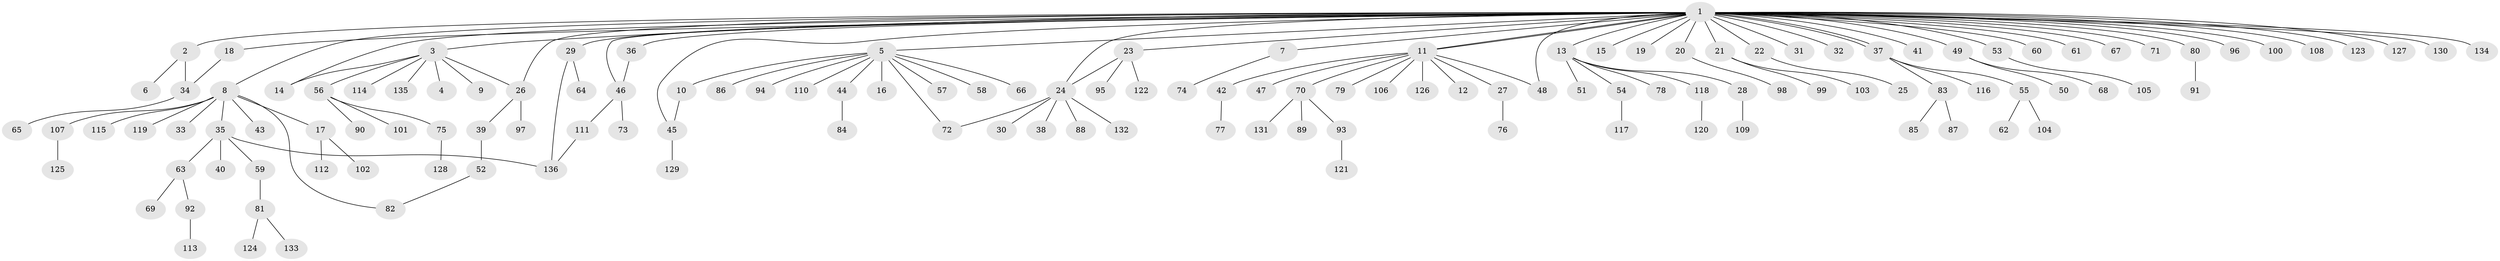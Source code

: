 // Generated by graph-tools (version 1.1) at 2025/48/03/09/25 04:48:04]
// undirected, 136 vertices, 148 edges
graph export_dot {
graph [start="1"]
  node [color=gray90,style=filled];
  1;
  2;
  3;
  4;
  5;
  6;
  7;
  8;
  9;
  10;
  11;
  12;
  13;
  14;
  15;
  16;
  17;
  18;
  19;
  20;
  21;
  22;
  23;
  24;
  25;
  26;
  27;
  28;
  29;
  30;
  31;
  32;
  33;
  34;
  35;
  36;
  37;
  38;
  39;
  40;
  41;
  42;
  43;
  44;
  45;
  46;
  47;
  48;
  49;
  50;
  51;
  52;
  53;
  54;
  55;
  56;
  57;
  58;
  59;
  60;
  61;
  62;
  63;
  64;
  65;
  66;
  67;
  68;
  69;
  70;
  71;
  72;
  73;
  74;
  75;
  76;
  77;
  78;
  79;
  80;
  81;
  82;
  83;
  84;
  85;
  86;
  87;
  88;
  89;
  90;
  91;
  92;
  93;
  94;
  95;
  96;
  97;
  98;
  99;
  100;
  101;
  102;
  103;
  104;
  105;
  106;
  107;
  108;
  109;
  110;
  111;
  112;
  113;
  114;
  115;
  116;
  117;
  118;
  119;
  120;
  121;
  122;
  123;
  124;
  125;
  126;
  127;
  128;
  129;
  130;
  131;
  132;
  133;
  134;
  135;
  136;
  1 -- 2;
  1 -- 3;
  1 -- 5;
  1 -- 7;
  1 -- 8;
  1 -- 11;
  1 -- 11;
  1 -- 13;
  1 -- 14;
  1 -- 15;
  1 -- 18;
  1 -- 19;
  1 -- 20;
  1 -- 21;
  1 -- 22;
  1 -- 23;
  1 -- 24;
  1 -- 26;
  1 -- 29;
  1 -- 31;
  1 -- 32;
  1 -- 36;
  1 -- 37;
  1 -- 37;
  1 -- 41;
  1 -- 45;
  1 -- 46;
  1 -- 48;
  1 -- 49;
  1 -- 53;
  1 -- 60;
  1 -- 61;
  1 -- 67;
  1 -- 71;
  1 -- 80;
  1 -- 96;
  1 -- 100;
  1 -- 108;
  1 -- 123;
  1 -- 127;
  1 -- 130;
  1 -- 134;
  2 -- 6;
  2 -- 34;
  3 -- 4;
  3 -- 9;
  3 -- 14;
  3 -- 26;
  3 -- 56;
  3 -- 114;
  3 -- 135;
  5 -- 10;
  5 -- 16;
  5 -- 44;
  5 -- 57;
  5 -- 58;
  5 -- 66;
  5 -- 72;
  5 -- 86;
  5 -- 94;
  5 -- 110;
  7 -- 74;
  8 -- 17;
  8 -- 33;
  8 -- 35;
  8 -- 43;
  8 -- 82;
  8 -- 107;
  8 -- 115;
  8 -- 119;
  10 -- 45;
  11 -- 12;
  11 -- 27;
  11 -- 42;
  11 -- 47;
  11 -- 48;
  11 -- 70;
  11 -- 79;
  11 -- 106;
  11 -- 126;
  13 -- 28;
  13 -- 51;
  13 -- 54;
  13 -- 78;
  13 -- 118;
  17 -- 102;
  17 -- 112;
  18 -- 34;
  20 -- 98;
  21 -- 99;
  21 -- 103;
  22 -- 25;
  23 -- 24;
  23 -- 95;
  23 -- 122;
  24 -- 30;
  24 -- 38;
  24 -- 72;
  24 -- 88;
  24 -- 132;
  26 -- 39;
  26 -- 97;
  27 -- 76;
  28 -- 109;
  29 -- 64;
  29 -- 136;
  34 -- 65;
  35 -- 40;
  35 -- 59;
  35 -- 63;
  35 -- 136;
  36 -- 46;
  37 -- 55;
  37 -- 83;
  37 -- 116;
  39 -- 52;
  42 -- 77;
  44 -- 84;
  45 -- 129;
  46 -- 73;
  46 -- 111;
  49 -- 50;
  49 -- 68;
  52 -- 82;
  53 -- 105;
  54 -- 117;
  55 -- 62;
  55 -- 104;
  56 -- 75;
  56 -- 90;
  56 -- 101;
  59 -- 81;
  63 -- 69;
  63 -- 92;
  70 -- 89;
  70 -- 93;
  70 -- 131;
  75 -- 128;
  80 -- 91;
  81 -- 124;
  81 -- 133;
  83 -- 85;
  83 -- 87;
  92 -- 113;
  93 -- 121;
  107 -- 125;
  111 -- 136;
  118 -- 120;
}
